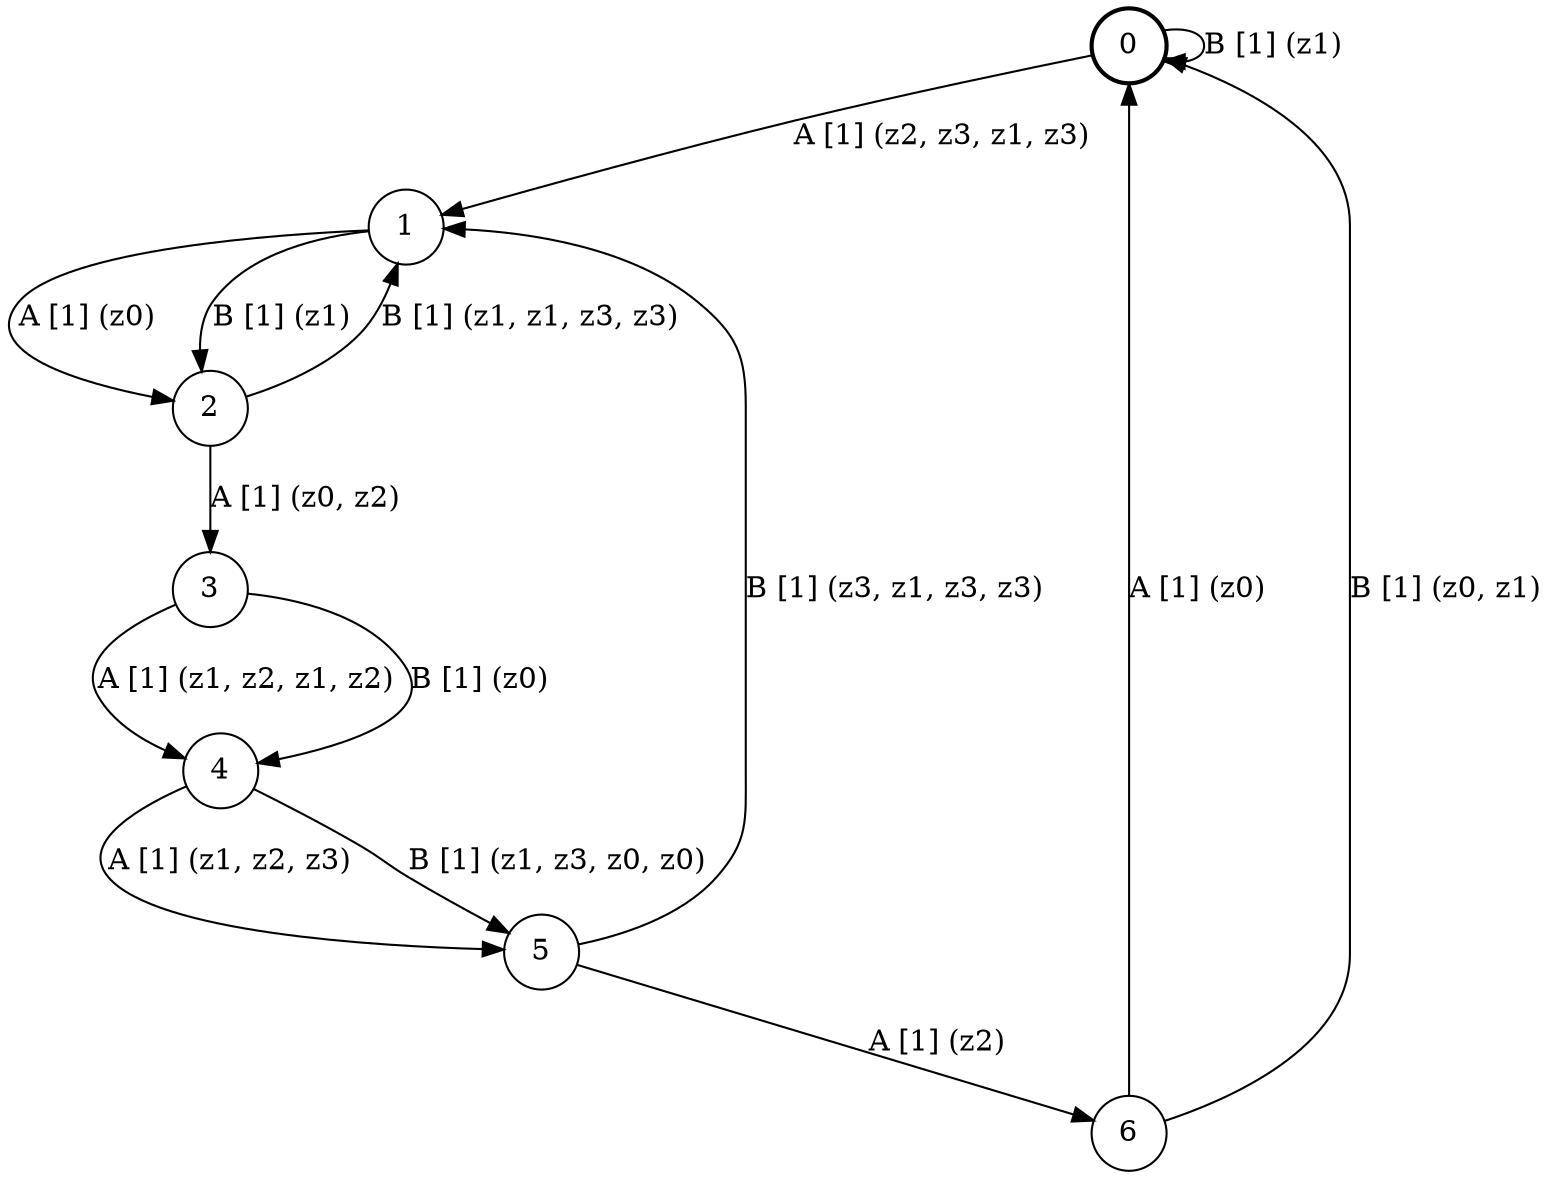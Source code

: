 # generated file, don't try to modify
# command: dot -Tpng <filename> > tree.png
digraph Automaton {
    node [shape = circle];
    0 [style = "bold"];
    0 -> 1 [label = "A [1] (z2, z3, z1, z3) "];
    0 -> 0 [label = "B [1] (z1) "];
    1 -> 2 [label = "A [1] (z0) "];
    1 -> 2 [label = "B [1] (z1) "];
    2 -> 3 [label = "A [1] (z0, z2) "];
    2 -> 1 [label = "B [1] (z1, z1, z3, z3) "];
    3 -> 4 [label = "A [1] (z1, z2, z1, z2) "];
    3 -> 4 [label = "B [1] (z0) "];
    4 -> 5 [label = "A [1] (z1, z2, z3) "];
    4 -> 5 [label = "B [1] (z1, z3, z0, z0) "];
    5 -> 6 [label = "A [1] (z2) "];
    5 -> 1 [label = "B [1] (z3, z1, z3, z3) "];
    6 -> 0 [label = "A [1] (z0) "];
    6 -> 0 [label = "B [1] (z0, z1) "];
}
